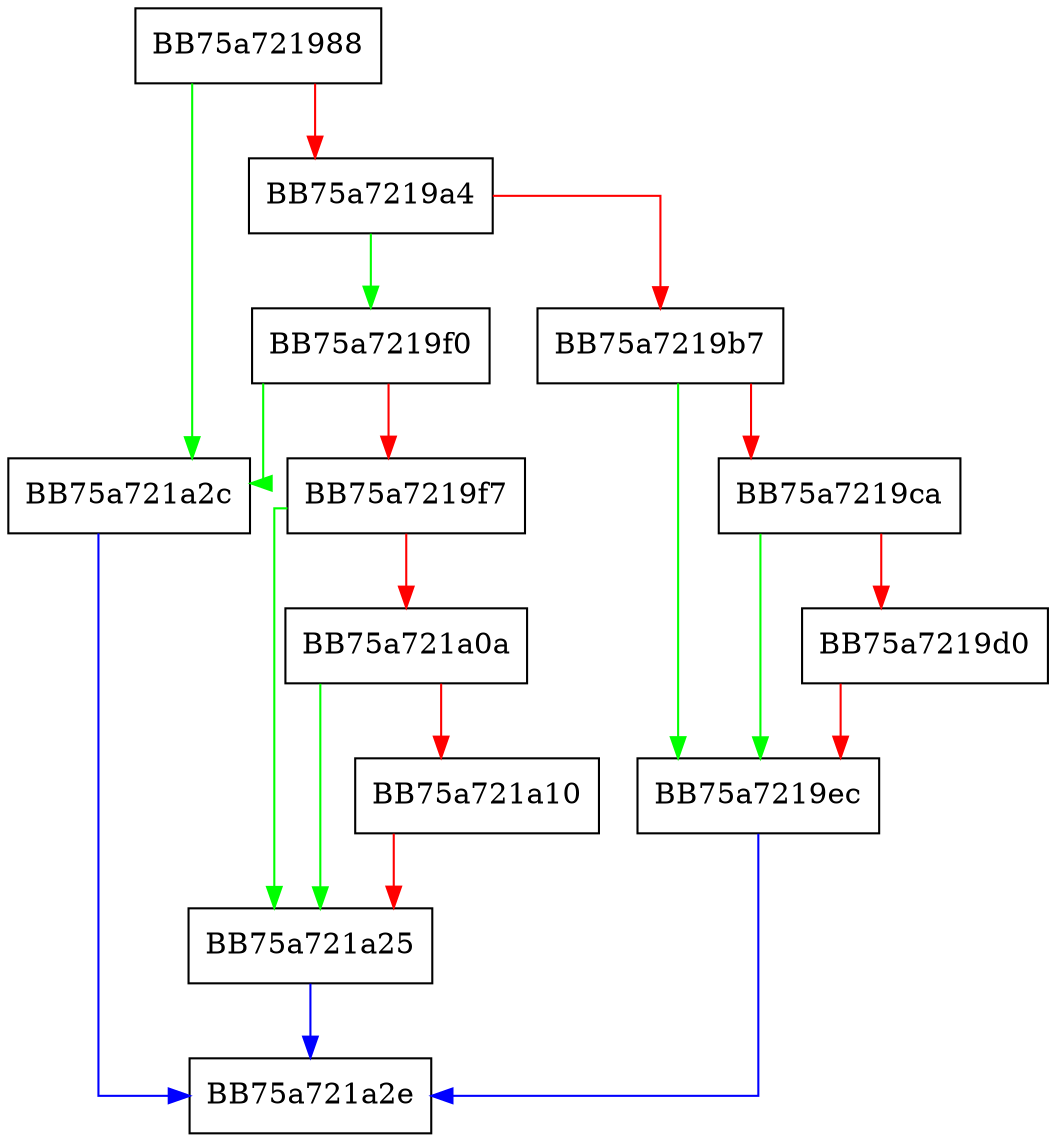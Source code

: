 digraph CheckDisabled {
  node [shape="box"];
  graph [splines=ortho];
  BB75a721988 -> BB75a721a2c [color="green"];
  BB75a721988 -> BB75a7219a4 [color="red"];
  BB75a7219a4 -> BB75a7219f0 [color="green"];
  BB75a7219a4 -> BB75a7219b7 [color="red"];
  BB75a7219b7 -> BB75a7219ec [color="green"];
  BB75a7219b7 -> BB75a7219ca [color="red"];
  BB75a7219ca -> BB75a7219ec [color="green"];
  BB75a7219ca -> BB75a7219d0 [color="red"];
  BB75a7219d0 -> BB75a7219ec [color="red"];
  BB75a7219ec -> BB75a721a2e [color="blue"];
  BB75a7219f0 -> BB75a721a2c [color="green"];
  BB75a7219f0 -> BB75a7219f7 [color="red"];
  BB75a7219f7 -> BB75a721a25 [color="green"];
  BB75a7219f7 -> BB75a721a0a [color="red"];
  BB75a721a0a -> BB75a721a25 [color="green"];
  BB75a721a0a -> BB75a721a10 [color="red"];
  BB75a721a10 -> BB75a721a25 [color="red"];
  BB75a721a25 -> BB75a721a2e [color="blue"];
  BB75a721a2c -> BB75a721a2e [color="blue"];
}